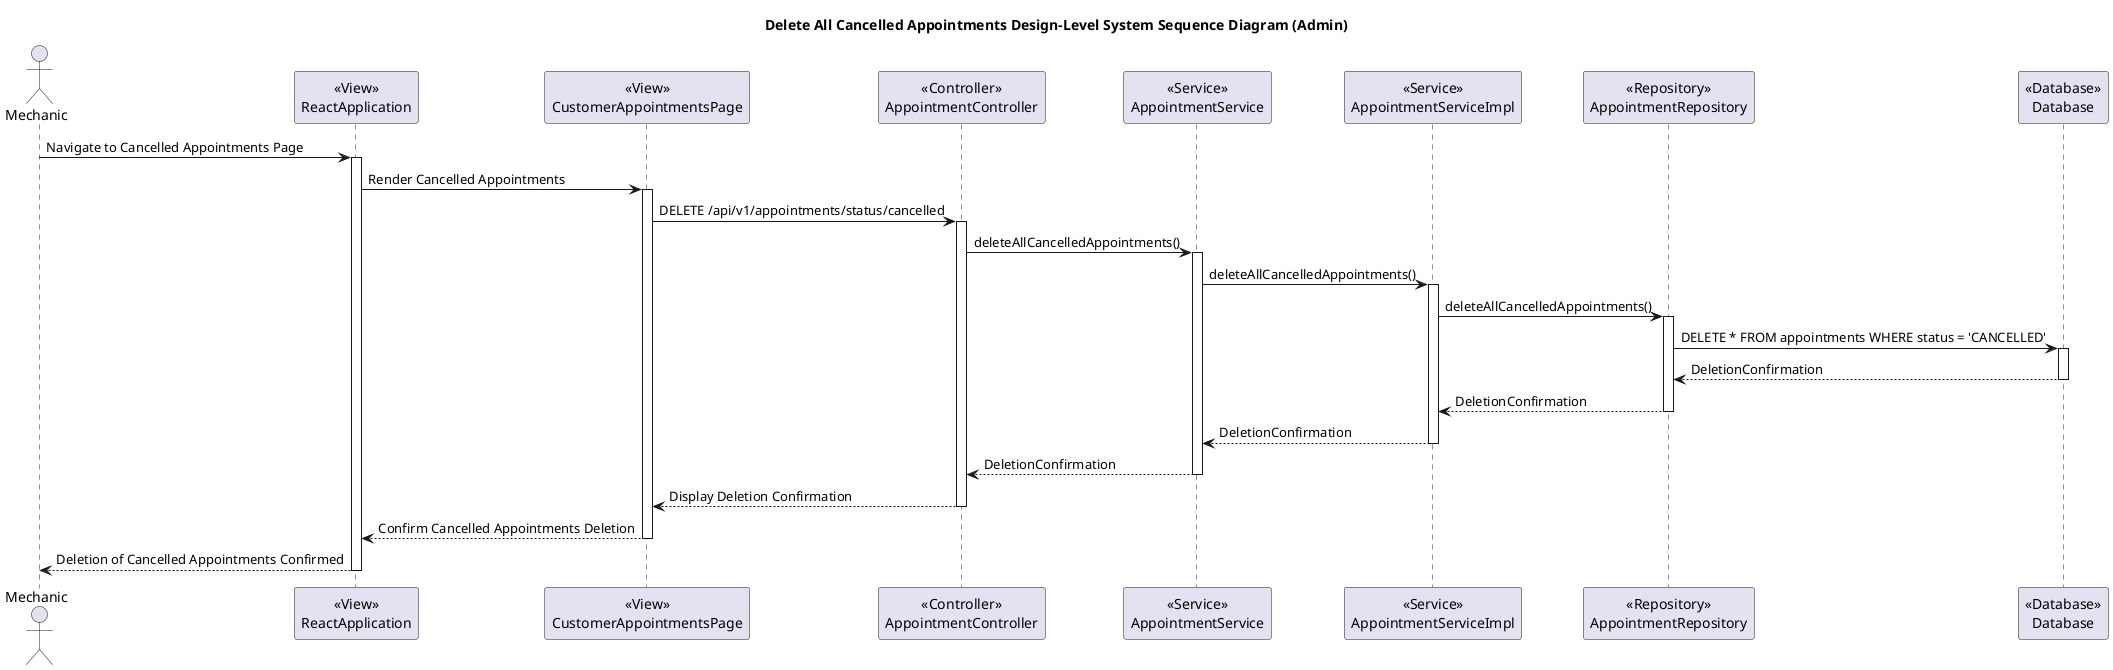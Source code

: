 @startuml
title Delete All Cancelled Appointments Design-Level System Sequence Diagram (Admin)

actor Mechanic

participant ReactApplication as "<<View>>\nReactApplication"
participant CustomerAppointmentsPage as "<<View>>\nCustomerAppointmentsPage"
participant AppointmentController as "<<Controller>>\nAppointmentController"
participant AppointmentService as "<<Service>>\nAppointmentService"
participant AppointmentServiceImpl as "<<Service>>\nAppointmentServiceImpl"
participant AppointmentRepository as "<<Repository>>\nAppointmentRepository"
participant Database as "<<Database>>\nDatabase"

Mechanic -> ReactApplication: Navigate to Cancelled Appointments Page
activate ReactApplication

ReactApplication -> CustomerAppointmentsPage: Render Cancelled Appointments
activate CustomerAppointmentsPage

CustomerAppointmentsPage -> AppointmentController: DELETE /api/v1/appointments/status/cancelled
activate AppointmentController

AppointmentController -> AppointmentService: deleteAllCancelledAppointments()
activate AppointmentService

AppointmentService -> AppointmentServiceImpl: deleteAllCancelledAppointments()
activate AppointmentServiceImpl

AppointmentServiceImpl -> AppointmentRepository: deleteAllCancelledAppointments()
activate AppointmentRepository

AppointmentRepository -> Database: DELETE * FROM appointments WHERE status = 'CANCELLED'
activate Database

Database --> AppointmentRepository: DeletionConfirmation
deactivate Database

AppointmentRepository --> AppointmentServiceImpl: DeletionConfirmation
deactivate AppointmentRepository

AppointmentServiceImpl --> AppointmentService: DeletionConfirmation
deactivate AppointmentServiceImpl

AppointmentService --> AppointmentController: DeletionConfirmation
deactivate AppointmentService

AppointmentController --> CustomerAppointmentsPage: Display Deletion Confirmation
deactivate AppointmentController

CustomerAppointmentsPage --> ReactApplication: Confirm Cancelled Appointments Deletion
deactivate CustomerAppointmentsPage

ReactApplication --> Mechanic: Deletion of Cancelled Appointments Confirmed
deactivate ReactApplication

@enduml
